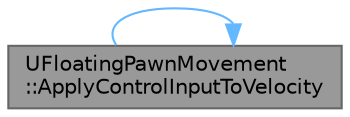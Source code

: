 digraph "UFloatingPawnMovement::ApplyControlInputToVelocity"
{
 // INTERACTIVE_SVG=YES
 // LATEX_PDF_SIZE
  bgcolor="transparent";
  edge [fontname=Helvetica,fontsize=10,labelfontname=Helvetica,labelfontsize=10];
  node [fontname=Helvetica,fontsize=10,shape=box,height=0.2,width=0.4];
  rankdir="LR";
  Node1 [id="Node000001",label="UFloatingPawnMovement\l::ApplyControlInputToVelocity",height=0.2,width=0.4,color="gray40", fillcolor="grey60", style="filled", fontcolor="black",tooltip="Update Velocity based on input."];
  Node1 -> Node1 [id="edge1_Node000001_Node000001",color="steelblue1",style="solid",tooltip=" "];
}
